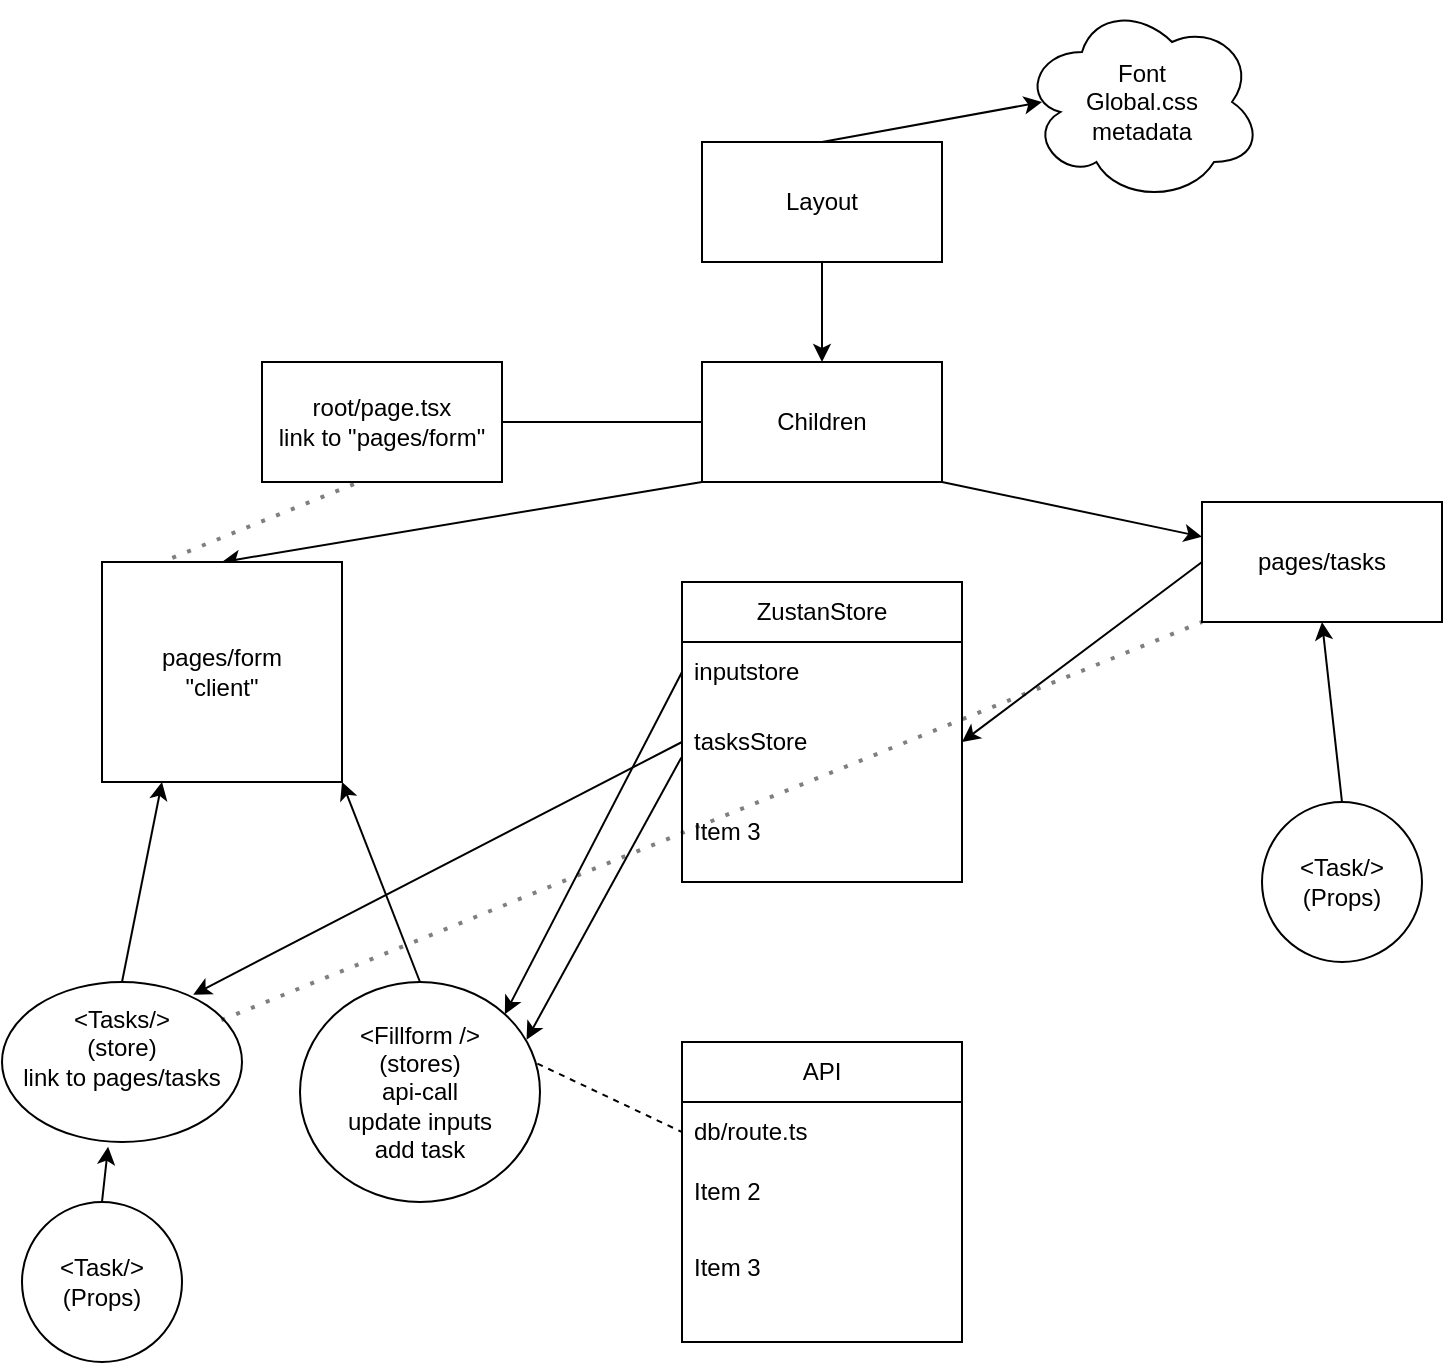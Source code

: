 <mxfile version="26.1.0">
  <diagram name="Page-1" id="OwTL8DL0cm4ZVOHedkFc">
    <mxGraphModel dx="1621" dy="1581" grid="1" gridSize="10" guides="1" tooltips="1" connect="1" arrows="1" fold="1" page="1" pageScale="1" pageWidth="827" pageHeight="1169" math="0" shadow="0">
      <root>
        <mxCell id="0" />
        <mxCell id="1" parent="0" />
        <mxCell id="gL1xs7nwSzOg1TERBlTG-1" value="Layout" style="rounded=0;whiteSpace=wrap;html=1;" parent="1" vertex="1">
          <mxGeometry x="340" y="60" width="120" height="60" as="geometry" />
        </mxCell>
        <mxCell id="Ya-5wH95vRMDSXucJIR6-1" value="" style="endArrow=classic;html=1;rounded=0;exitX=0.5;exitY=1;exitDx=0;exitDy=0;" edge="1" parent="1" source="gL1xs7nwSzOg1TERBlTG-1">
          <mxGeometry width="50" height="50" relative="1" as="geometry">
            <mxPoint x="380" y="240" as="sourcePoint" />
            <mxPoint x="400" y="170" as="targetPoint" />
          </mxGeometry>
        </mxCell>
        <mxCell id="Ya-5wH95vRMDSXucJIR6-2" value="Children" style="rounded=0;whiteSpace=wrap;html=1;" vertex="1" parent="1">
          <mxGeometry x="340" y="170" width="120" height="60" as="geometry" />
        </mxCell>
        <mxCell id="Ya-5wH95vRMDSXucJIR6-3" value="" style="endArrow=classic;html=1;rounded=0;exitX=0;exitY=0.5;exitDx=0;exitDy=0;" edge="1" parent="1" source="Ya-5wH95vRMDSXucJIR6-2">
          <mxGeometry width="50" height="50" relative="1" as="geometry">
            <mxPoint x="330" y="300" as="sourcePoint" />
            <mxPoint x="230" y="200" as="targetPoint" />
          </mxGeometry>
        </mxCell>
        <mxCell id="Ya-5wH95vRMDSXucJIR6-4" value="root/page.tsx&lt;div&gt;link to &quot;pages/form&quot;&lt;/div&gt;" style="rounded=0;whiteSpace=wrap;html=1;" vertex="1" parent="1">
          <mxGeometry x="120" y="170" width="120" height="60" as="geometry" />
        </mxCell>
        <mxCell id="Ya-5wH95vRMDSXucJIR6-6" value="" style="endArrow=classic;html=1;rounded=0;exitX=0.5;exitY=0;exitDx=0;exitDy=0;" edge="1" parent="1" source="gL1xs7nwSzOg1TERBlTG-1">
          <mxGeometry width="50" height="50" relative="1" as="geometry">
            <mxPoint x="380" y="140" as="sourcePoint" />
            <mxPoint x="510" y="40" as="targetPoint" />
          </mxGeometry>
        </mxCell>
        <mxCell id="Ya-5wH95vRMDSXucJIR6-7" value="Font&lt;div&gt;Global.css&lt;/div&gt;&lt;div&gt;metadata&lt;/div&gt;" style="ellipse;shape=cloud;whiteSpace=wrap;html=1;" vertex="1" parent="1">
          <mxGeometry x="500" y="-10" width="120" height="100" as="geometry" />
        </mxCell>
        <mxCell id="Ya-5wH95vRMDSXucJIR6-9" value="" style="endArrow=classic;html=1;rounded=0;exitX=0;exitY=1;exitDx=0;exitDy=0;entryX=0.5;entryY=0;entryDx=0;entryDy=0;" edge="1" parent="1" source="Ya-5wH95vRMDSXucJIR6-2" target="Ya-5wH95vRMDSXucJIR6-10">
          <mxGeometry width="50" height="50" relative="1" as="geometry">
            <mxPoint x="380" y="240" as="sourcePoint" />
            <mxPoint x="200" y="320" as="targetPoint" />
          </mxGeometry>
        </mxCell>
        <mxCell id="Ya-5wH95vRMDSXucJIR6-10" value="pages/form&lt;div&gt;&quot;client&quot;&lt;/div&gt;" style="rounded=0;whiteSpace=wrap;html=1;" vertex="1" parent="1">
          <mxGeometry x="40" y="270" width="120" height="110" as="geometry" />
        </mxCell>
        <mxCell id="Ya-5wH95vRMDSXucJIR6-11" style="edgeStyle=orthogonalEdgeStyle;rounded=0;orthogonalLoop=1;jettySize=auto;html=1;exitX=0.5;exitY=1;exitDx=0;exitDy=0;" edge="1" parent="1" source="Ya-5wH95vRMDSXucJIR6-10" target="Ya-5wH95vRMDSXucJIR6-10">
          <mxGeometry relative="1" as="geometry" />
        </mxCell>
        <mxCell id="Ya-5wH95vRMDSXucJIR6-12" value="" style="endArrow=classic;html=1;rounded=0;exitX=1;exitY=1;exitDx=0;exitDy=0;" edge="1" parent="1" source="Ya-5wH95vRMDSXucJIR6-2" target="Ya-5wH95vRMDSXucJIR6-13">
          <mxGeometry width="50" height="50" relative="1" as="geometry">
            <mxPoint x="380" y="340" as="sourcePoint" />
            <mxPoint x="520" y="290" as="targetPoint" />
          </mxGeometry>
        </mxCell>
        <mxCell id="Ya-5wH95vRMDSXucJIR6-13" value="pages/tasks" style="rounded=0;whiteSpace=wrap;html=1;" vertex="1" parent="1">
          <mxGeometry x="590" y="240" width="120" height="60" as="geometry" />
        </mxCell>
        <mxCell id="Ya-5wH95vRMDSXucJIR6-14" value="" style="endArrow=none;dashed=1;html=1;dashPattern=1 3;strokeWidth=2;rounded=0;exitX=0.383;exitY=1.017;exitDx=0;exitDy=0;exitPerimeter=0;entryX=0.25;entryY=0;entryDx=0;entryDy=0;opacity=50;" edge="1" parent="1" source="Ya-5wH95vRMDSXucJIR6-4" target="Ya-5wH95vRMDSXucJIR6-10">
          <mxGeometry width="50" height="50" relative="1" as="geometry">
            <mxPoint x="350" y="240" as="sourcePoint" />
            <mxPoint x="400" y="190" as="targetPoint" />
          </mxGeometry>
        </mxCell>
        <mxCell id="Ya-5wH95vRMDSXucJIR6-16" value="&amp;lt;Tasks/&amp;gt;&lt;div&gt;(store)&lt;br&gt;&lt;div&gt;link to pages/tasks&lt;/div&gt;&lt;/div&gt;&lt;div&gt;&lt;br&gt;&lt;/div&gt;" style="ellipse;whiteSpace=wrap;html=1;" vertex="1" parent="1">
          <mxGeometry x="-10" y="480" width="120" height="80" as="geometry" />
        </mxCell>
        <mxCell id="Ya-5wH95vRMDSXucJIR6-17" value="" style="endArrow=classic;html=1;rounded=0;exitX=0.5;exitY=0;exitDx=0;exitDy=0;entryX=0.25;entryY=1;entryDx=0;entryDy=0;" edge="1" parent="1" source="Ya-5wH95vRMDSXucJIR6-16" target="Ya-5wH95vRMDSXucJIR6-10">
          <mxGeometry width="50" height="50" relative="1" as="geometry">
            <mxPoint x="350" y="440" as="sourcePoint" />
            <mxPoint x="400" y="390" as="targetPoint" />
          </mxGeometry>
        </mxCell>
        <mxCell id="Ya-5wH95vRMDSXucJIR6-19" value="" style="endArrow=classic;html=1;rounded=0;exitX=0.5;exitY=0;exitDx=0;exitDy=0;entryX=1;entryY=1;entryDx=0;entryDy=0;" edge="1" parent="1" source="Ya-5wH95vRMDSXucJIR6-20" target="Ya-5wH95vRMDSXucJIR6-10">
          <mxGeometry width="50" height="50" relative="1" as="geometry">
            <mxPoint x="314" y="459.68" as="sourcePoint" />
            <mxPoint x="400" y="390" as="targetPoint" />
          </mxGeometry>
        </mxCell>
        <mxCell id="Ya-5wH95vRMDSXucJIR6-20" value="&amp;lt;Fillform /&amp;gt;&lt;div&gt;(stores)&lt;br&gt;&lt;div&gt;api-call&lt;/div&gt;&lt;div&gt;update inputs&lt;/div&gt;&lt;div&gt;add task&lt;/div&gt;&lt;/div&gt;" style="ellipse;whiteSpace=wrap;html=1;" vertex="1" parent="1">
          <mxGeometry x="139" y="480" width="120" height="110" as="geometry" />
        </mxCell>
        <mxCell id="Ya-5wH95vRMDSXucJIR6-21" value="&amp;lt;Task/&amp;gt;&lt;div&gt;(Props)&lt;/div&gt;" style="ellipse;whiteSpace=wrap;html=1;aspect=fixed;" vertex="1" parent="1">
          <mxGeometry y="590" width="80" height="80" as="geometry" />
        </mxCell>
        <mxCell id="Ya-5wH95vRMDSXucJIR6-23" value="" style="endArrow=classic;html=1;rounded=0;exitX=0.5;exitY=0;exitDx=0;exitDy=0;entryX=0.442;entryY=1.029;entryDx=0;entryDy=0;entryPerimeter=0;" edge="1" parent="1" source="Ya-5wH95vRMDSXucJIR6-21" target="Ya-5wH95vRMDSXucJIR6-16">
          <mxGeometry width="50" height="50" relative="1" as="geometry">
            <mxPoint x="350" y="640" as="sourcePoint" />
            <mxPoint x="400" y="590" as="targetPoint" />
          </mxGeometry>
        </mxCell>
        <mxCell id="Ya-5wH95vRMDSXucJIR6-24" value="ZustanStore" style="swimlane;fontStyle=0;childLayout=stackLayout;horizontal=1;startSize=30;horizontalStack=0;resizeParent=1;resizeParentMax=0;resizeLast=0;collapsible=1;marginBottom=0;whiteSpace=wrap;html=1;" vertex="1" parent="1">
          <mxGeometry x="330" y="280" width="140" height="150" as="geometry">
            <mxRectangle x="330" y="280" width="110" height="30" as="alternateBounds" />
          </mxGeometry>
        </mxCell>
        <mxCell id="Ya-5wH95vRMDSXucJIR6-25" value="inputstore" style="text;strokeColor=none;fillColor=none;align=left;verticalAlign=middle;spacingLeft=4;spacingRight=4;overflow=hidden;points=[[0,0.5],[1,0.5]];portConstraint=eastwest;rotatable=0;whiteSpace=wrap;html=1;" vertex="1" parent="Ya-5wH95vRMDSXucJIR6-24">
          <mxGeometry y="30" width="140" height="30" as="geometry" />
        </mxCell>
        <mxCell id="Ya-5wH95vRMDSXucJIR6-26" value="tasksStore" style="text;strokeColor=none;fillColor=none;align=left;verticalAlign=middle;spacingLeft=4;spacingRight=4;overflow=hidden;points=[[0,0.5],[1,0.5]];portConstraint=eastwest;rotatable=0;whiteSpace=wrap;html=1;" vertex="1" parent="Ya-5wH95vRMDSXucJIR6-24">
          <mxGeometry y="60" width="140" height="40" as="geometry" />
        </mxCell>
        <mxCell id="Ya-5wH95vRMDSXucJIR6-27" value="Item 3" style="text;strokeColor=none;fillColor=none;align=left;verticalAlign=middle;spacingLeft=4;spacingRight=4;overflow=hidden;points=[[0,0.5],[1,0.5]];portConstraint=eastwest;rotatable=0;whiteSpace=wrap;html=1;" vertex="1" parent="Ya-5wH95vRMDSXucJIR6-24">
          <mxGeometry y="100" width="140" height="50" as="geometry" />
        </mxCell>
        <mxCell id="Ya-5wH95vRMDSXucJIR6-29" value="" style="endArrow=classic;html=1;rounded=0;exitX=0;exitY=0.5;exitDx=0;exitDy=0;entryX=0.797;entryY=0.079;entryDx=0;entryDy=0;entryPerimeter=0;" edge="1" parent="1" source="Ya-5wH95vRMDSXucJIR6-26" target="Ya-5wH95vRMDSXucJIR6-16">
          <mxGeometry width="50" height="50" relative="1" as="geometry">
            <mxPoint x="350" y="440" as="sourcePoint" />
            <mxPoint x="400" y="390" as="targetPoint" />
          </mxGeometry>
        </mxCell>
        <mxCell id="Ya-5wH95vRMDSXucJIR6-31" value="" style="endArrow=none;dashed=1;html=1;dashPattern=1 3;strokeWidth=2;rounded=0;exitX=0.914;exitY=0.238;exitDx=0;exitDy=0;exitPerimeter=0;entryX=0;entryY=1;entryDx=0;entryDy=0;opacity=50;" edge="1" parent="1" source="Ya-5wH95vRMDSXucJIR6-16" target="Ya-5wH95vRMDSXucJIR6-13">
          <mxGeometry width="50" height="50" relative="1" as="geometry">
            <mxPoint x="350" y="440" as="sourcePoint" />
            <mxPoint x="400" y="390" as="targetPoint" />
          </mxGeometry>
        </mxCell>
        <mxCell id="Ya-5wH95vRMDSXucJIR6-32" value="" style="endArrow=classic;html=1;rounded=0;exitX=0;exitY=0.5;exitDx=0;exitDy=0;entryX=1;entryY=0;entryDx=0;entryDy=0;" edge="1" parent="1" source="Ya-5wH95vRMDSXucJIR6-25" target="Ya-5wH95vRMDSXucJIR6-20">
          <mxGeometry width="50" height="50" relative="1" as="geometry">
            <mxPoint x="350" y="540" as="sourcePoint" />
            <mxPoint x="400" y="490" as="targetPoint" />
          </mxGeometry>
        </mxCell>
        <mxCell id="Ya-5wH95vRMDSXucJIR6-33" value="API" style="swimlane;fontStyle=0;childLayout=stackLayout;horizontal=1;startSize=30;horizontalStack=0;resizeParent=1;resizeParentMax=0;resizeLast=0;collapsible=1;marginBottom=0;whiteSpace=wrap;html=1;strokeColor=default;fillColor=default;" vertex="1" parent="1">
          <mxGeometry x="330" y="510" width="140" height="150" as="geometry" />
        </mxCell>
        <mxCell id="Ya-5wH95vRMDSXucJIR6-34" value="db/route.ts" style="text;strokeColor=none;fillColor=none;align=left;verticalAlign=middle;spacingLeft=4;spacingRight=4;overflow=hidden;points=[[0,0.5],[1,0.5]];portConstraint=eastwest;rotatable=0;whiteSpace=wrap;html=1;" vertex="1" parent="Ya-5wH95vRMDSXucJIR6-33">
          <mxGeometry y="30" width="140" height="30" as="geometry" />
        </mxCell>
        <mxCell id="Ya-5wH95vRMDSXucJIR6-35" value="Item 2" style="text;strokeColor=none;fillColor=none;align=left;verticalAlign=middle;spacingLeft=4;spacingRight=4;overflow=hidden;points=[[0,0.5],[1,0.5]];portConstraint=eastwest;rotatable=0;whiteSpace=wrap;html=1;" vertex="1" parent="Ya-5wH95vRMDSXucJIR6-33">
          <mxGeometry y="60" width="140" height="30" as="geometry" />
        </mxCell>
        <mxCell id="Ya-5wH95vRMDSXucJIR6-36" value="Item 3&lt;div&gt;&lt;br&gt;&lt;/div&gt;" style="text;strokeColor=none;fillColor=none;align=left;verticalAlign=middle;spacingLeft=4;spacingRight=4;overflow=hidden;points=[[0,0.5],[1,0.5]];portConstraint=eastwest;rotatable=0;whiteSpace=wrap;html=1;" vertex="1" parent="Ya-5wH95vRMDSXucJIR6-33">
          <mxGeometry y="90" width="140" height="60" as="geometry" />
        </mxCell>
        <mxCell id="Ya-5wH95vRMDSXucJIR6-37" value="" style="endArrow=none;dashed=1;html=1;rounded=0;exitX=0.989;exitY=0.371;exitDx=0;exitDy=0;exitPerimeter=0;entryX=0;entryY=0.5;entryDx=0;entryDy=0;" edge="1" parent="1" source="Ya-5wH95vRMDSXucJIR6-20" target="Ya-5wH95vRMDSXucJIR6-34">
          <mxGeometry width="50" height="50" relative="1" as="geometry">
            <mxPoint x="350" y="540" as="sourcePoint" />
            <mxPoint x="330" y="500" as="targetPoint" />
          </mxGeometry>
        </mxCell>
        <mxCell id="Ya-5wH95vRMDSXucJIR6-38" value="" style="endArrow=classic;html=1;rounded=0;entryX=0.944;entryY=0.263;entryDx=0;entryDy=0;entryPerimeter=0;exitX=-0.002;exitY=0.692;exitDx=0;exitDy=0;exitPerimeter=0;" edge="1" parent="1" source="Ya-5wH95vRMDSXucJIR6-26" target="Ya-5wH95vRMDSXucJIR6-20">
          <mxGeometry width="50" height="50" relative="1" as="geometry">
            <mxPoint x="350" y="440" as="sourcePoint" />
            <mxPoint x="400" y="390" as="targetPoint" />
          </mxGeometry>
        </mxCell>
        <mxCell id="Ya-5wH95vRMDSXucJIR6-40" value="" style="endArrow=classic;html=1;rounded=0;exitX=0;exitY=0.5;exitDx=0;exitDy=0;entryX=1;entryY=0.5;entryDx=0;entryDy=0;" edge="1" parent="1" source="Ya-5wH95vRMDSXucJIR6-13" target="Ya-5wH95vRMDSXucJIR6-26">
          <mxGeometry width="50" height="50" relative="1" as="geometry">
            <mxPoint x="350" y="390" as="sourcePoint" />
            <mxPoint x="400" y="340" as="targetPoint" />
          </mxGeometry>
        </mxCell>
        <mxCell id="Ya-5wH95vRMDSXucJIR6-41" value="&amp;lt;Task/&amp;gt;&lt;div&gt;(Props)&lt;/div&gt;" style="ellipse;whiteSpace=wrap;html=1;aspect=fixed;" vertex="1" parent="1">
          <mxGeometry x="620" y="390" width="80" height="80" as="geometry" />
        </mxCell>
        <mxCell id="Ya-5wH95vRMDSXucJIR6-42" value="" style="endArrow=classic;html=1;rounded=0;exitX=0.5;exitY=0;exitDx=0;exitDy=0;entryX=0.5;entryY=1;entryDx=0;entryDy=0;" edge="1" parent="1" source="Ya-5wH95vRMDSXucJIR6-41" target="Ya-5wH95vRMDSXucJIR6-13">
          <mxGeometry width="50" height="50" relative="1" as="geometry">
            <mxPoint x="350" y="490" as="sourcePoint" />
            <mxPoint x="400" y="440" as="targetPoint" />
          </mxGeometry>
        </mxCell>
      </root>
    </mxGraphModel>
  </diagram>
</mxfile>
